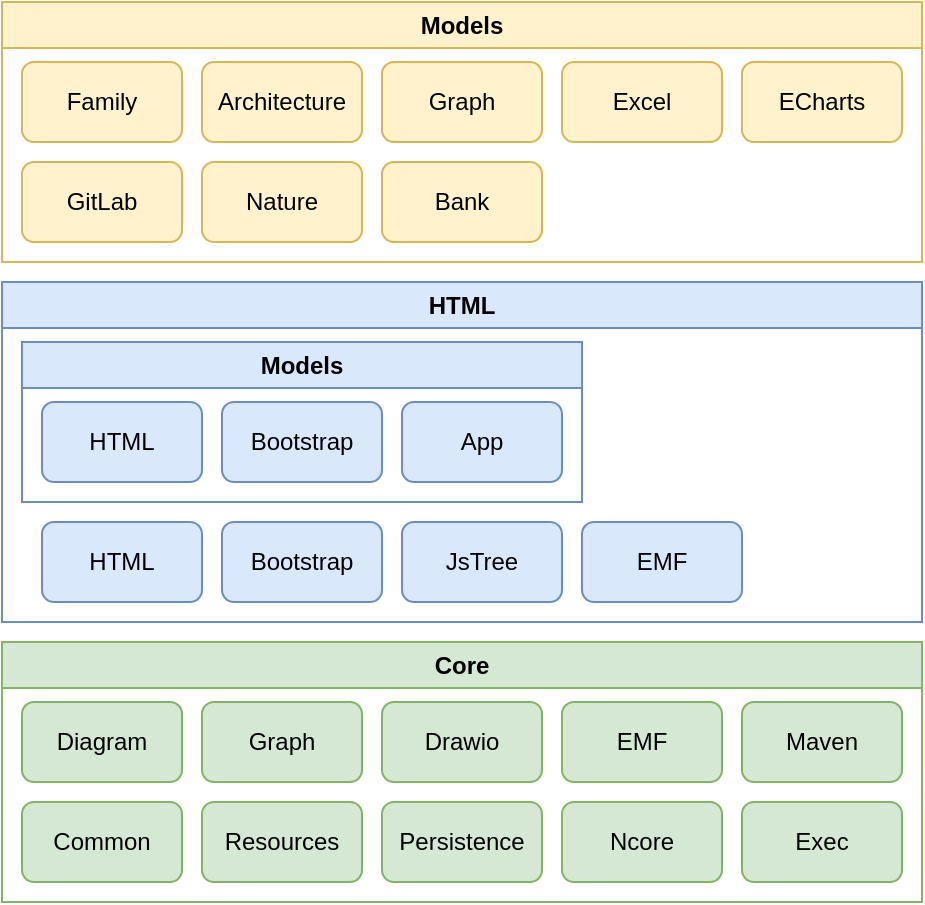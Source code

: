 <mxfile version="22.1.16" type="device">
  <diagram id="HQOKvbAvWCf9tJ4usP6P" name="Nasdanika">
    <mxGraphModel dx="1434" dy="3008" grid="1" gridSize="10" guides="1" tooltips="1" connect="1" arrows="1" fold="1" page="1" pageScale="1" pageWidth="850" pageHeight="1100" math="0" shadow="0">
      <root>
        <object label="" type="Action" page-element="true" feature-map="container:&#xa;  self: &#xa;    children:&#xa;      path: 1&#xa;" doc-ref="nasdanika.md" spec-ref="root-action.yml" id="0">
          <mxCell />
        </object>
        <object type="Action" feature-map="container:&#xa;  self: &#xa;    children:&#xa;      path: 1&#xa;" id="1">
          <mxCell parent="0" />
        </object>
        <object label="Core" placeholders="1" type="Action" feature-map="container:&#xa;  other: &#xa;    children:&#xa;      path: 1&#xa;" spec="location: %id%/index.html" base-uri="%id%/" doc-ref="readme.md" id="core">
          <mxCell style="swimlane;whiteSpace=wrap;html=1;collapsible=0;fillColor=#d5e8d4;strokeColor=#82b366;" parent="1" vertex="1">
            <mxGeometry x="100" y="280" width="460" height="130" as="geometry" />
          </mxCell>
        </object>
        <object label="Common" type="Action" placeholders="1" spec="location: %id%/index.html" feature-map="container:&#xa;  other: &#xa;    children:&#xa;      path: 1&#xa;      comparator: label&#xa;" base-uri="%id%/" doc-ref="readme.md" id="common">
          <mxCell style="rounded=1;whiteSpace=wrap;html=1;fillColor=#d5e8d4;strokeColor=#82b366;" parent="core" vertex="1">
            <mxGeometry x="10" y="80" width="80" height="40" as="geometry" />
          </mxCell>
        </object>
        <object label="Resources" type="Action" placeholders="1" spec="location: %id%/index.html" feature-map="container:&#xa;  other: &#xa;    children:&#xa;      path: 1&#xa;      comparator: label&#xa;" base-uri="%id%/" doc-ref="readme.md" id="resources">
          <mxCell style="rounded=1;whiteSpace=wrap;html=1;fillColor=#d5e8d4;strokeColor=#82b366;" parent="core" vertex="1">
            <mxGeometry x="100" y="80" width="80" height="40" as="geometry" />
          </mxCell>
        </object>
        <object label="Persistence" type="Action" placeholders="1" spec="location: %id%/index.html" feature-map="container:&#xa;  other: &#xa;    children:&#xa;      path: 1&#xa;      comparator: label&#xa;" base-uri="%id%/" doc-ref="readme.md" id="persistence">
          <mxCell style="rounded=1;whiteSpace=wrap;html=1;fillColor=#d5e8d4;strokeColor=#82b366;" parent="core" vertex="1">
            <mxGeometry x="190" y="80" width="80" height="40" as="geometry" />
          </mxCell>
        </object>
        <object label="Ncore" type="Action" placeholders="1" spec="location: %id%/index.html" feature-map="container:&#xa;  other: &#xa;    children:&#xa;      path: 1&#xa;      comparator: label&#xa;" base-uri="%id%/" doc-ref="readme.md" id="ncore">
          <mxCell style="rounded=1;whiteSpace=wrap;html=1;fillColor=#d5e8d4;strokeColor=#82b366;" parent="core" vertex="1">
            <mxGeometry x="280" y="80" width="80" height="40" as="geometry" />
          </mxCell>
        </object>
        <object label="Diagram" type="Action" placeholders="1" spec="location: %id%/index.html" feature-map="container:&#xa;  other: &#xa;    children:&#xa;      path: 1&#xa;      comparator: label&#xa;" base-uri="%id%/" doc-ref="readme.md" id="diagram">
          <mxCell style="rounded=1;whiteSpace=wrap;html=1;fillColor=#d5e8d4;strokeColor=#82b366;" parent="core" vertex="1">
            <mxGeometry x="10" y="30" width="80" height="40" as="geometry" />
          </mxCell>
        </object>
        <object label="Graph" type="Action" placeholders="1" spec="location: %id%/index.html" feature-map="container:&#xa;  other: &#xa;    children:&#xa;      path: 1&#xa;      comparator: label&#xa;" base-uri="%id%/" doc-ref="readme.md" id="graph">
          <mxCell style="rounded=1;whiteSpace=wrap;html=1;fillColor=#d5e8d4;strokeColor=#82b366;" parent="core" vertex="1">
            <mxGeometry x="100" y="30" width="80" height="40" as="geometry" />
          </mxCell>
        </object>
        <object label="Drawio" type="Action" placeholders="1" spec="location: %id%/index.html" feature-map="container:&#xa;  other: &#xa;    children:&#xa;      path: 1&#xa;      comparator: label&#xa;" base-uri="%id%/" doc-ref="readme.md" id="drawio">
          <mxCell style="rounded=1;whiteSpace=wrap;html=1;fillColor=#d5e8d4;strokeColor=#82b366;" parent="core" vertex="1">
            <mxGeometry x="190" y="30" width="80" height="40" as="geometry" />
          </mxCell>
        </object>
        <object label="EMF" type="Action" placeholders="1" spec="location: %id%/index.html" feature-map="container:&#xa;  other: &#xa;    children:&#xa;      path: 1&#xa;      comparator: label&#xa;" base-uri="%id%/" doc-ref="readme.md" id="emf">
          <mxCell style="rounded=1;whiteSpace=wrap;html=1;fillColor=#d5e8d4;strokeColor=#82b366;" parent="core" vertex="1">
            <mxGeometry x="280" y="30" width="80" height="40" as="geometry" />
          </mxCell>
        </object>
        <object label="Exec" type="Action" placeholders="1" spec="location: %id%/index.html" feature-map="container:&#xa;  other: &#xa;    children:&#xa;      path: 1&#xa;      comparator: label&#xa;" base-uri="%id%/" doc-ref="readme.md" id="exec">
          <mxCell style="rounded=1;whiteSpace=wrap;html=1;fillColor=#d5e8d4;strokeColor=#82b366;" parent="core" vertex="1">
            <mxGeometry x="370" y="80" width="80" height="40" as="geometry" />
          </mxCell>
        </object>
        <object label="Maven" type="Action" placeholders="1" spec="location: %id%/index.html" feature-map="container:&#xa;  other: &#xa;    children:&#xa;      path: 1&#xa;      comparator: label&#xa;" base-uri="%id%/" doc-ref="readme.md" id="maven">
          <mxCell style="rounded=1;whiteSpace=wrap;html=1;fillColor=#d5e8d4;strokeColor=#82b366;" parent="core" vertex="1">
            <mxGeometry x="370" y="30" width="80" height="40" as="geometry" />
          </mxCell>
        </object>
        <object label="HTML" placeholders="1" type="Action" feature-map="container:&#xa;  other: &#xa;    children:&#xa;      path: 1&#xa;" spec="location: %id%/index.html" base-uri="%id%/" doc-ref="readme.md" id="html">
          <mxCell style="swimlane;whiteSpace=wrap;html=1;collapsible=0;fillColor=#dae8fc;strokeColor=#6c8ebf;" parent="1" vertex="1">
            <mxGeometry x="100" y="100" width="460" height="170" as="geometry" />
          </mxCell>
        </object>
        <object label="HTML" type="Action" placeholders="1" spec="location: html/index.html" feature-map="container:&#xa;  other: &#xa;    children:&#xa;      path: 1&#xa;      comparator: label&#xa;" base-uri="html/" doc-ref="readme.md" id="1O0O-SB--TNPAReoqQZB-13">
          <mxCell style="rounded=1;whiteSpace=wrap;html=1;fillColor=#dae8fc;strokeColor=#6c8ebf;" parent="html" vertex="1">
            <mxGeometry x="20" y="120" width="80" height="40" as="geometry" />
          </mxCell>
        </object>
        <object label="Models" placeholders="1" type="Action" feature-map="container:&#xa;  other: &#xa;    children:&#xa;      path: 1&#xa;      comparator: label&#xa;" spec="location: %id%/index.html" base-uri="%id%/" doc-ref="readme.md" id="models">
          <mxCell style="swimlane;whiteSpace=wrap;html=1;collapsible=0;fillColor=#dae8fc;strokeColor=#6c8ebf;" parent="html" vertex="1">
            <mxGeometry x="10" y="30" width="280" height="80" as="geometry" />
          </mxCell>
        </object>
        <object label="HTML" type="Action" placeholders="1" spec="location: html/index.html" feature-map="container:&#xa;  other: &#xa;    children:&#xa;      path: 1&#xa;      comparator: label&#xa;" base-uri="html/" doc-ref="readme.md" id="html-model">
          <mxCell style="rounded=1;whiteSpace=wrap;html=1;fillColor=#dae8fc;strokeColor=#6c8ebf;" parent="models" vertex="1">
            <mxGeometry x="10" y="30" width="80" height="40" as="geometry" />
          </mxCell>
        </object>
        <object label="Bootstrap" type="Action" placeholders="1" spec="location: bootstrap/index.html" feature-map="container:&#xa;  other: &#xa;    children:&#xa;      path: 1&#xa;      comparator: label&#xa;" base-uri="bootstrap/" doc-ref="readme.md" id="1O0O-SB--TNPAReoqQZB-17">
          <mxCell style="rounded=1;whiteSpace=wrap;html=1;fillColor=#dae8fc;strokeColor=#6c8ebf;" parent="models" vertex="1">
            <mxGeometry x="100" y="30" width="80" height="40" as="geometry" />
          </mxCell>
        </object>
        <object label="App" type="Action" placeholders="1" spec="location: app/index.html" feature-map="container:&#xa;  other: &#xa;    children:&#xa;      path: 1&#xa;      comparator: label&#xa;" base-uri="app/" doc-ref="readme.md" id="1O0O-SB--TNPAReoqQZB-18">
          <mxCell style="rounded=1;whiteSpace=wrap;html=1;fillColor=#dae8fc;strokeColor=#6c8ebf;" parent="models" vertex="1">
            <mxGeometry x="190" y="30" width="80" height="40" as="geometry" />
          </mxCell>
        </object>
        <object label="JsTree" type="Action" placeholders="1" spec="location: jstree/index.html" feature-map="container:&#xa;  other: &#xa;    children:&#xa;      path: 1&#xa;      comparator: label&#xa;" base-uri="jstree/" doc-ref="readme.md" id="1O0O-SB--TNPAReoqQZB-20">
          <mxCell style="rounded=1;whiteSpace=wrap;html=1;fillColor=#dae8fc;strokeColor=#6c8ebf;" parent="html" vertex="1">
            <mxGeometry x="200" y="120" width="80" height="40" as="geometry" />
          </mxCell>
        </object>
        <object label="Bootstrap" type="Action" placeholders="1" spec="location: bootstrap/index.html" feature-map="container:&#xa;  other: &#xa;    children:&#xa;      path: 1&#xa;      comparator: label&#xa;" base-uri="bootstrap/" doc-ref="readme.md" id="1O0O-SB--TNPAReoqQZB-19">
          <mxCell style="rounded=1;whiteSpace=wrap;html=1;fillColor=#dae8fc;strokeColor=#6c8ebf;" parent="html" vertex="1">
            <mxGeometry x="110" y="120" width="80" height="40" as="geometry" />
          </mxCell>
        </object>
        <object label="EMF" type="Action" placeholders="1" spec="location: emf/index.html" feature-map="container:&#xa;  other: &#xa;    children:&#xa;      path: 1&#xa;      comparator: label&#xa;" base-uri="emf/" doc-ref="readme.md" id="1O0O-SB--TNPAReoqQZB-22">
          <mxCell style="rounded=1;whiteSpace=wrap;html=1;fillColor=#dae8fc;strokeColor=#6c8ebf;" parent="html" vertex="1">
            <mxGeometry x="290" y="120" width="80" height="40" as="geometry" />
          </mxCell>
        </object>
        <object label="Models" placeholders="1" type="Action" feature-map="container:&#xa;  other: &#xa;    children:&#xa;      path: 1&#xa;" spec="location: models/index.html" base-uri="models/" doc-ref="readme.md" id="1O0O-SB--TNPAReoqQZB-23">
          <mxCell style="swimlane;whiteSpace=wrap;html=1;collapsible=0;fillColor=#fff2cc;strokeColor=#d6b656;" parent="1" vertex="1">
            <mxGeometry x="100" y="-40" width="460" height="130" as="geometry" />
          </mxCell>
        </object>
        <object label="GitLab" type="Action" placeholders="1" spec="location: %id%/index.html" feature-map="container:&#xa;  other: &#xa;    children:&#xa;      path: 1&#xa;      comparator: label&#xa;" base-uri="%id%/" doc-ref="readme.md" id="gitlab">
          <mxCell style="rounded=1;whiteSpace=wrap;html=1;fillColor=#fff2cc;strokeColor=#d6b656;" parent="1O0O-SB--TNPAReoqQZB-23" vertex="1">
            <mxGeometry x="10" y="80" width="80" height="40" as="geometry" />
          </mxCell>
        </object>
        <object label="Family" type="Action" placeholders="1" spec="location: %id%/index.html" feature-map="container:&#xa;  other: &#xa;    children:&#xa;      path: 1&#xa;      comparator: label&#xa;" base-uri="%id%/" doc-ref="readme.md" id="family">
          <mxCell style="rounded=1;whiteSpace=wrap;html=1;fillColor=#fff2cc;strokeColor=#d6b656;" parent="1O0O-SB--TNPAReoqQZB-23" vertex="1">
            <mxGeometry x="10" y="30" width="80" height="40" as="geometry" />
          </mxCell>
        </object>
        <object label="Architecture" type="Action" placeholders="1" spec="location: %id%/index.html" feature-map="container:&#xa;  other: &#xa;    children:&#xa;      path: 1&#xa;      comparator: label&#xa;" base-uri="%id%/" doc-ref="readme.md" id="architecture">
          <mxCell style="rounded=1;whiteSpace=wrap;html=1;fillColor=#fff2cc;strokeColor=#d6b656;" parent="1O0O-SB--TNPAReoqQZB-23" vertex="1">
            <mxGeometry x="100" y="30" width="80" height="40" as="geometry" />
          </mxCell>
        </object>
        <object label="Graph" type="Action" placeholders="1" spec="location: graph/index.html" feature-map="container:&#xa;  other: &#xa;    children:&#xa;      path: 1&#xa;      comparator: label&#xa;" base-uri="graph/" doc-ref="readme.md" id="1O0O-SB--TNPAReoqQZB-30">
          <mxCell style="rounded=1;whiteSpace=wrap;html=1;fillColor=#fff2cc;strokeColor=#d6b656;" parent="1O0O-SB--TNPAReoqQZB-23" vertex="1">
            <mxGeometry x="190" y="30" width="80" height="40" as="geometry" />
          </mxCell>
        </object>
        <object label="Excel" type="Action" placeholders="1" spec="location: %id%/index.html" feature-map="container:&#xa;  other: &#xa;    children:&#xa;      path: 1&#xa;      comparator: label&#xa;" base-uri="%id%/" doc-ref="readme.md" id="excel">
          <mxCell style="rounded=1;whiteSpace=wrap;html=1;fillColor=#fff2cc;strokeColor=#d6b656;" parent="1O0O-SB--TNPAReoqQZB-23" vertex="1">
            <mxGeometry x="280" y="30" width="80" height="40" as="geometry" />
          </mxCell>
        </object>
        <object label="ECharts" type="Action" placeholders="1" spec="location: %id%/index.html" feature-map="container:&#xa;  other: &#xa;    children:&#xa;      path: 1&#xa;      comparator: label&#xa;" base-uri="%id%/" doc-ref="readme.md" id="echarts">
          <mxCell style="rounded=1;whiteSpace=wrap;html=1;fillColor=#fff2cc;strokeColor=#d6b656;" parent="1O0O-SB--TNPAReoqQZB-23" vertex="1">
            <mxGeometry x="370" y="30" width="80" height="40" as="geometry" />
          </mxCell>
        </object>
        <object label="Nature" type="Action" placeholders="1" spec="location: %id%/index.html" feature-map="container:&#xa;  other: &#xa;    children:&#xa;      path: 1&#xa;      comparator: label&#xa;" base-uri="%id%/" doc-ref="readme.md" id="nature">
          <mxCell style="rounded=1;whiteSpace=wrap;html=1;fillColor=#fff2cc;strokeColor=#d6b656;" parent="1O0O-SB--TNPAReoqQZB-23" vertex="1">
            <mxGeometry x="100" y="80" width="80" height="40" as="geometry" />
          </mxCell>
        </object>
        <object label="Bank" type="Action" placeholders="1" spec="location: %id%/index.html" feature-map="container:&#xa;  other: &#xa;    children:&#xa;      path: 1&#xa;      comparator: label&#xa;" base-uri="%id%/" doc-ref="readme.md" id="bank">
          <mxCell style="rounded=1;whiteSpace=wrap;html=1;fillColor=#fff2cc;strokeColor=#d6b656;" vertex="1" parent="1O0O-SB--TNPAReoqQZB-23">
            <mxGeometry x="190" y="80" width="80" height="40" as="geometry" />
          </mxCell>
        </object>
      </root>
    </mxGraphModel>
  </diagram>
</mxfile>
